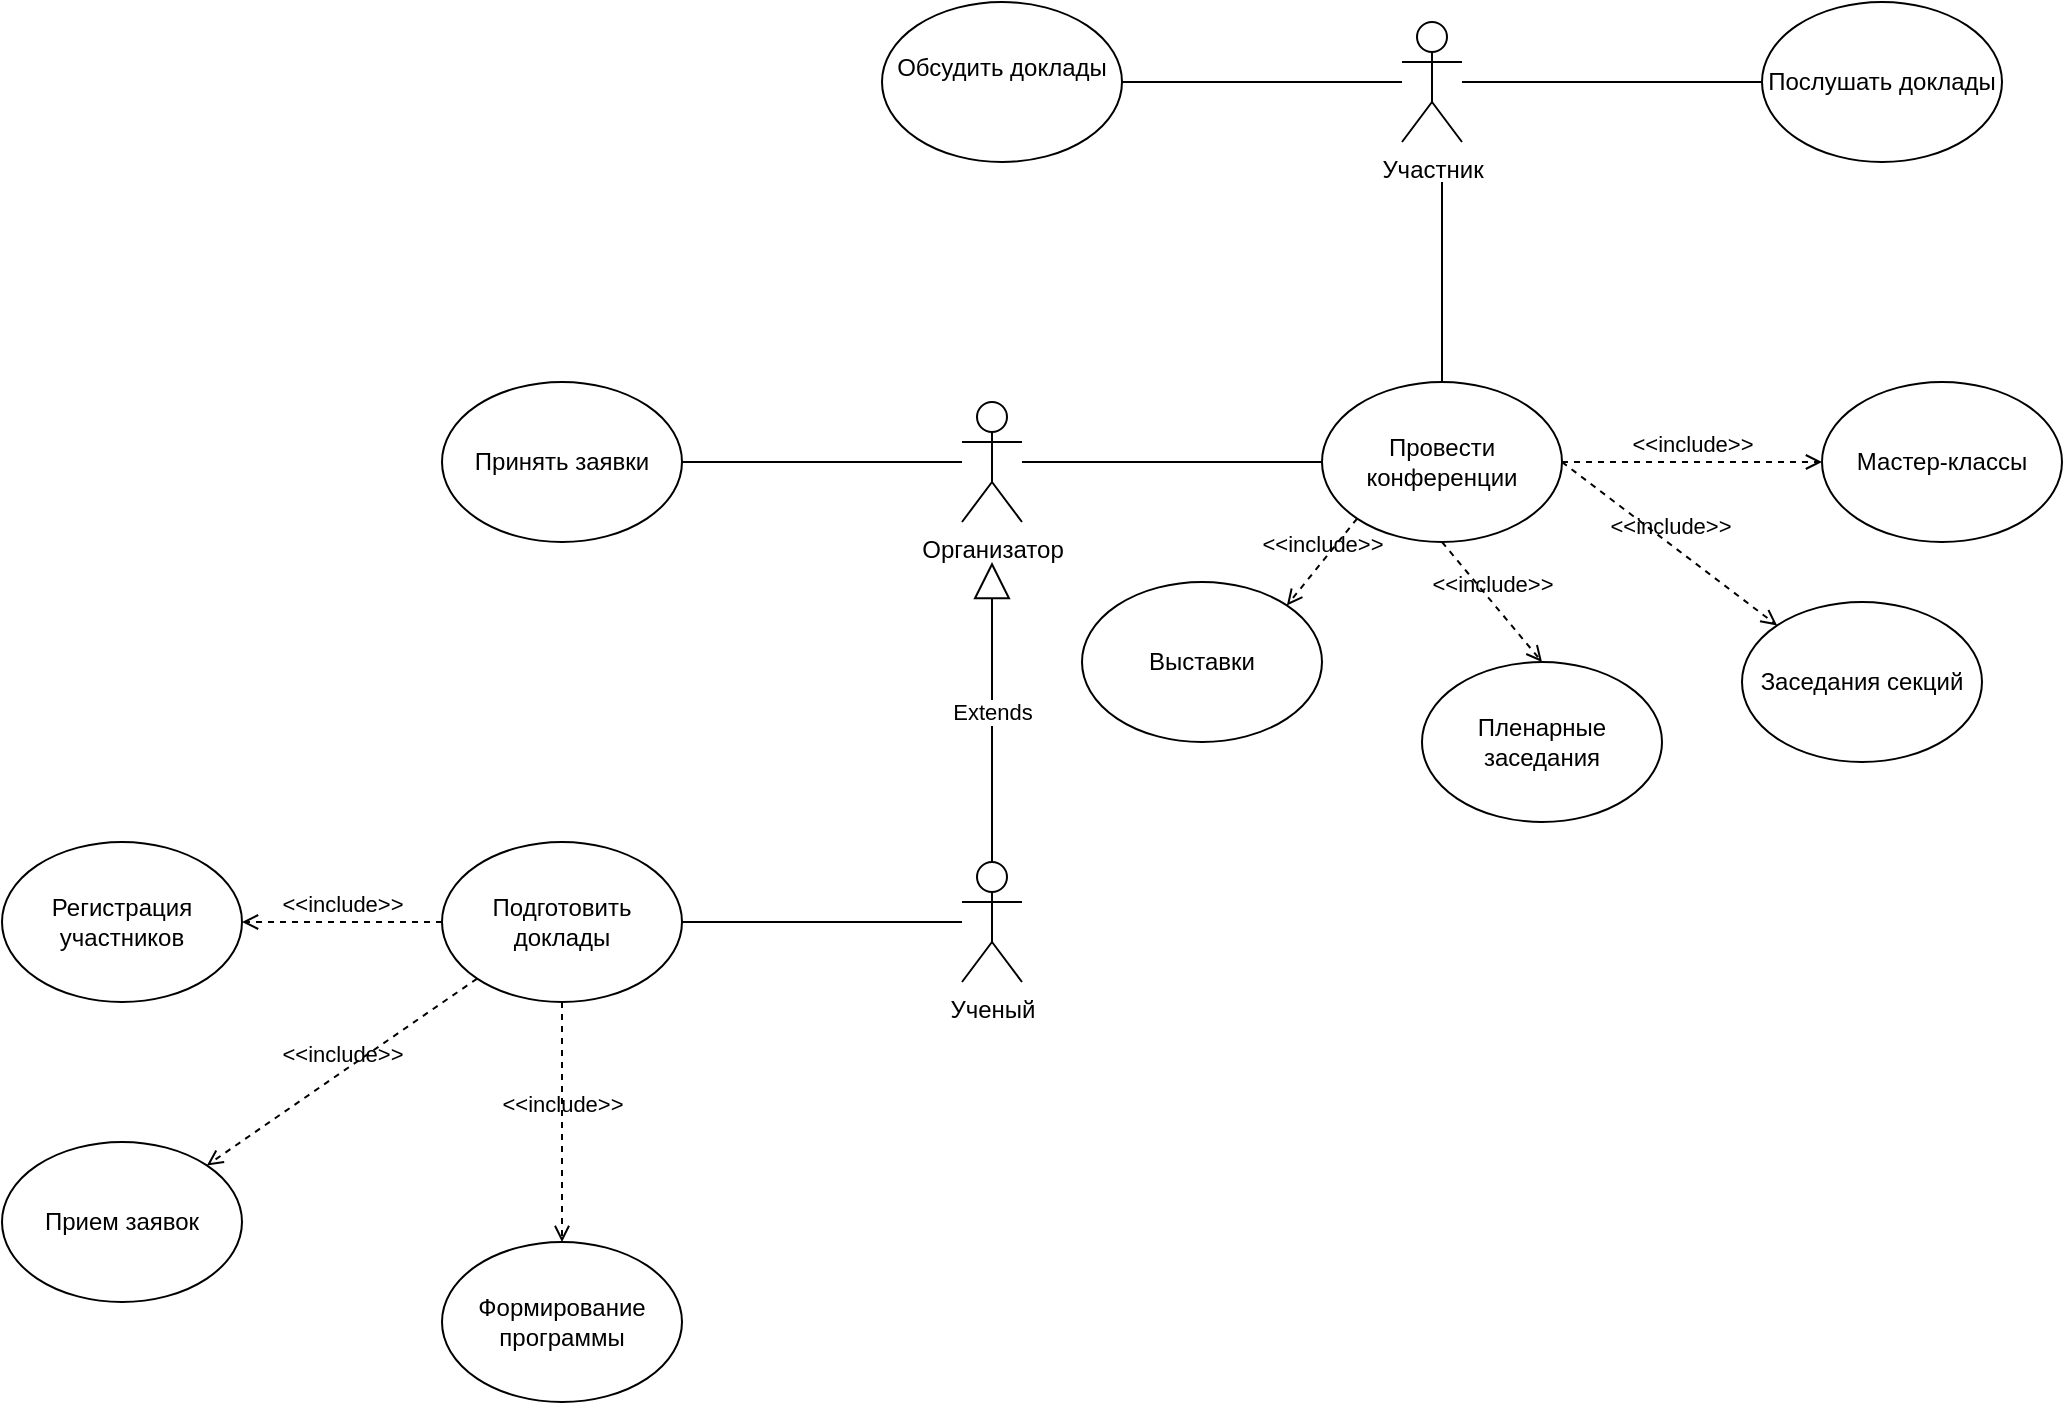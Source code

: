 <mxfile version="22.0.7" type="github">
  <diagram name="Страница — 1" id="DkrI1OynBvJTvUIXgYp9">
    <mxGraphModel dx="1441" dy="830" grid="1" gridSize="10" guides="1" tooltips="1" connect="1" arrows="1" fold="1" page="1" pageScale="1" pageWidth="1920" pageHeight="1200" math="0" shadow="0">
      <root>
        <mxCell id="0" />
        <mxCell id="1" parent="0" />
        <mxCell id="H64ML40B6IdmkQBdVBst-1" value="Ученый" style="shape=umlActor;verticalLabelPosition=bottom;verticalAlign=top;html=1;outlineConnect=0;" parent="1" vertex="1">
          <mxGeometry x="640" y="810" width="30" height="60" as="geometry" />
        </mxCell>
        <mxCell id="H64ML40B6IdmkQBdVBst-2" value="Организатор" style="shape=umlActor;verticalLabelPosition=bottom;verticalAlign=top;html=1;outlineConnect=0;" parent="1" vertex="1">
          <mxGeometry x="640" y="580" width="30" height="60" as="geometry" />
        </mxCell>
        <mxCell id="H64ML40B6IdmkQBdVBst-3" value="Подготовить доклады" style="ellipse;whiteSpace=wrap;html=1;" parent="1" vertex="1">
          <mxGeometry x="380" y="800" width="120" height="80" as="geometry" />
        </mxCell>
        <mxCell id="H64ML40B6IdmkQBdVBst-5" value="" style="endArrow=none;html=1;rounded=0;exitX=1;exitY=0.5;exitDx=0;exitDy=0;" parent="1" source="H64ML40B6IdmkQBdVBst-3" target="H64ML40B6IdmkQBdVBst-1" edge="1">
          <mxGeometry width="50" height="50" relative="1" as="geometry">
            <mxPoint x="540" y="850" as="sourcePoint" />
            <mxPoint x="590" y="800" as="targetPoint" />
          </mxGeometry>
        </mxCell>
        <mxCell id="H64ML40B6IdmkQBdVBst-9" value="Принять заявки" style="ellipse;whiteSpace=wrap;html=1;" parent="1" vertex="1">
          <mxGeometry x="380" y="570" width="120" height="80" as="geometry" />
        </mxCell>
        <mxCell id="H64ML40B6IdmkQBdVBst-10" value="" style="endArrow=none;html=1;rounded=0;exitX=1;exitY=0.5;exitDx=0;exitDy=0;" parent="1" source="H64ML40B6IdmkQBdVBst-9" target="H64ML40B6IdmkQBdVBst-2" edge="1">
          <mxGeometry width="50" height="50" relative="1" as="geometry">
            <mxPoint x="550" y="670" as="sourcePoint" />
            <mxPoint x="600" y="620" as="targetPoint" />
          </mxGeometry>
        </mxCell>
        <mxCell id="H64ML40B6IdmkQBdVBst-11" value="Провести конференции" style="ellipse;whiteSpace=wrap;html=1;" parent="1" vertex="1">
          <mxGeometry x="820" y="570" width="120" height="80" as="geometry" />
        </mxCell>
        <mxCell id="H64ML40B6IdmkQBdVBst-12" value="" style="endArrow=none;html=1;rounded=0;entryX=0;entryY=0.5;entryDx=0;entryDy=0;" parent="1" source="H64ML40B6IdmkQBdVBst-2" target="H64ML40B6IdmkQBdVBst-11" edge="1">
          <mxGeometry width="50" height="50" relative="1" as="geometry">
            <mxPoint x="730" y="640" as="sourcePoint" />
            <mxPoint x="780" y="590" as="targetPoint" />
          </mxGeometry>
        </mxCell>
        <mxCell id="H64ML40B6IdmkQBdVBst-13" value="Участник" style="shape=umlActor;verticalLabelPosition=bottom;verticalAlign=top;html=1;outlineConnect=0;" parent="1" vertex="1">
          <mxGeometry x="860" y="390" width="30" height="60" as="geometry" />
        </mxCell>
        <mxCell id="H64ML40B6IdmkQBdVBst-15" value="Послушать доклады" style="ellipse;whiteSpace=wrap;html=1;" parent="1" vertex="1">
          <mxGeometry x="1040" y="380" width="120" height="80" as="geometry" />
        </mxCell>
        <mxCell id="H64ML40B6IdmkQBdVBst-16" value="" style="endArrow=none;html=1;rounded=0;entryX=0;entryY=0.5;entryDx=0;entryDy=0;" parent="1" source="H64ML40B6IdmkQBdVBst-13" target="H64ML40B6IdmkQBdVBst-15" edge="1">
          <mxGeometry width="50" height="50" relative="1" as="geometry">
            <mxPoint x="940" y="470" as="sourcePoint" />
            <mxPoint x="990" y="420" as="targetPoint" />
          </mxGeometry>
        </mxCell>
        <mxCell id="H64ML40B6IdmkQBdVBst-18" value="Обсудить доклады&lt;br/&gt;&lt;br/&gt;" style="ellipse;whiteSpace=wrap;html=1;" parent="1" vertex="1">
          <mxGeometry x="600" y="380" width="120" height="80" as="geometry" />
        </mxCell>
        <mxCell id="H64ML40B6IdmkQBdVBst-20" value="" style="endArrow=none;html=1;rounded=0;exitX=1;exitY=0.5;exitDx=0;exitDy=0;" parent="1" source="H64ML40B6IdmkQBdVBst-18" target="H64ML40B6IdmkQBdVBst-13" edge="1">
          <mxGeometry width="50" height="50" relative="1" as="geometry">
            <mxPoint x="760" y="470" as="sourcePoint" />
            <mxPoint x="810" y="420" as="targetPoint" />
          </mxGeometry>
        </mxCell>
        <mxCell id="H64ML40B6IdmkQBdVBst-21" value="Формирование программы" style="ellipse;whiteSpace=wrap;html=1;" parent="1" vertex="1">
          <mxGeometry x="380" y="1000" width="120" height="80" as="geometry" />
        </mxCell>
        <mxCell id="H64ML40B6IdmkQBdVBst-22" value="Прием заявок" style="ellipse;whiteSpace=wrap;html=1;" parent="1" vertex="1">
          <mxGeometry x="160" y="950" width="120" height="80" as="geometry" />
        </mxCell>
        <mxCell id="H64ML40B6IdmkQBdVBst-23" value="Регистрация участников" style="ellipse;whiteSpace=wrap;html=1;" parent="1" vertex="1">
          <mxGeometry x="160" y="800" width="120" height="80" as="geometry" />
        </mxCell>
        <mxCell id="H64ML40B6IdmkQBdVBst-27" value="Пленарные заседания" style="ellipse;whiteSpace=wrap;html=1;" parent="1" vertex="1">
          <mxGeometry x="870" y="710" width="120" height="80" as="geometry" />
        </mxCell>
        <mxCell id="H64ML40B6IdmkQBdVBst-28" value="Заседания секций" style="ellipse;whiteSpace=wrap;html=1;" parent="1" vertex="1">
          <mxGeometry x="1030" y="680" width="120" height="80" as="geometry" />
        </mxCell>
        <mxCell id="H64ML40B6IdmkQBdVBst-29" value="Мастер-классы" style="ellipse;whiteSpace=wrap;html=1;" parent="1" vertex="1">
          <mxGeometry x="1070" y="570" width="120" height="80" as="geometry" />
        </mxCell>
        <mxCell id="H64ML40B6IdmkQBdVBst-30" value="Выставки" style="ellipse;whiteSpace=wrap;html=1;" parent="1" vertex="1">
          <mxGeometry x="700" y="670" width="120" height="80" as="geometry" />
        </mxCell>
        <mxCell id="q306AEXGnwyBVv8WoXtr-1" value="&amp;lt;&amp;lt;include&amp;gt;&amp;gt;" style="edgeStyle=none;html=1;endArrow=open;verticalAlign=bottom;dashed=1;labelBackgroundColor=none;rounded=0;exitX=1;exitY=0.5;exitDx=0;exitDy=0;entryX=0;entryY=0.5;entryDx=0;entryDy=0;" parent="1" source="H64ML40B6IdmkQBdVBst-11" target="H64ML40B6IdmkQBdVBst-29" edge="1">
          <mxGeometry width="160" relative="1" as="geometry">
            <mxPoint x="930" y="500" as="sourcePoint" />
            <mxPoint x="1090" y="500" as="targetPoint" />
          </mxGeometry>
        </mxCell>
        <mxCell id="q306AEXGnwyBVv8WoXtr-2" value="&amp;lt;&amp;lt;include&amp;gt;&amp;gt;" style="edgeStyle=none;html=1;endArrow=open;verticalAlign=bottom;dashed=1;labelBackgroundColor=none;rounded=0;entryX=0;entryY=0;entryDx=0;entryDy=0;exitX=1;exitY=0.5;exitDx=0;exitDy=0;" parent="1" source="H64ML40B6IdmkQBdVBst-11" target="H64ML40B6IdmkQBdVBst-28" edge="1">
          <mxGeometry width="160" relative="1" as="geometry">
            <mxPoint x="930" y="640" as="sourcePoint" />
            <mxPoint x="1090" y="640" as="targetPoint" />
          </mxGeometry>
        </mxCell>
        <mxCell id="q306AEXGnwyBVv8WoXtr-3" value="&amp;lt;&amp;lt;include&amp;gt;&amp;gt;" style="edgeStyle=none;html=1;endArrow=open;verticalAlign=bottom;dashed=1;labelBackgroundColor=none;rounded=0;exitX=0.5;exitY=1;exitDx=0;exitDy=0;entryX=0.5;entryY=0;entryDx=0;entryDy=0;" parent="1" source="H64ML40B6IdmkQBdVBst-11" target="H64ML40B6IdmkQBdVBst-27" edge="1">
          <mxGeometry width="160" relative="1" as="geometry">
            <mxPoint x="990" y="650" as="sourcePoint" />
            <mxPoint x="1150" y="650" as="targetPoint" />
          </mxGeometry>
        </mxCell>
        <mxCell id="q306AEXGnwyBVv8WoXtr-4" value="&amp;lt;&amp;lt;include&amp;gt;&amp;gt;" style="edgeStyle=none;html=1;endArrow=open;verticalAlign=bottom;dashed=1;labelBackgroundColor=none;rounded=0;exitX=0;exitY=1;exitDx=0;exitDy=0;entryX=1;entryY=0;entryDx=0;entryDy=0;" parent="1" source="H64ML40B6IdmkQBdVBst-11" target="H64ML40B6IdmkQBdVBst-30" edge="1">
          <mxGeometry width="160" relative="1" as="geometry">
            <mxPoint x="890" y="650" as="sourcePoint" />
            <mxPoint x="1050" y="650" as="targetPoint" />
          </mxGeometry>
        </mxCell>
        <mxCell id="q306AEXGnwyBVv8WoXtr-5" value="&amp;lt;&amp;lt;include&amp;gt;&amp;gt;" style="edgeStyle=none;html=1;endArrow=open;verticalAlign=bottom;dashed=1;labelBackgroundColor=none;rounded=0;exitX=0;exitY=0.5;exitDx=0;exitDy=0;entryX=1;entryY=0.5;entryDx=0;entryDy=0;" parent="1" source="H64ML40B6IdmkQBdVBst-3" target="H64ML40B6IdmkQBdVBst-23" edge="1">
          <mxGeometry width="160" relative="1" as="geometry">
            <mxPoint x="290" y="820" as="sourcePoint" />
            <mxPoint x="450" y="820" as="targetPoint" />
          </mxGeometry>
        </mxCell>
        <mxCell id="q306AEXGnwyBVv8WoXtr-6" value="&amp;lt;&amp;lt;include&amp;gt;&amp;gt;" style="edgeStyle=none;html=1;endArrow=open;verticalAlign=bottom;dashed=1;labelBackgroundColor=none;rounded=0;exitX=0;exitY=1;exitDx=0;exitDy=0;entryX=1;entryY=0;entryDx=0;entryDy=0;" parent="1" source="H64ML40B6IdmkQBdVBst-3" target="H64ML40B6IdmkQBdVBst-22" edge="1">
          <mxGeometry width="160" relative="1" as="geometry">
            <mxPoint x="260" y="910" as="sourcePoint" />
            <mxPoint x="420" y="910" as="targetPoint" />
          </mxGeometry>
        </mxCell>
        <mxCell id="q306AEXGnwyBVv8WoXtr-7" value="&amp;lt;&amp;lt;include&amp;gt;&amp;gt;" style="edgeStyle=none;html=1;endArrow=open;verticalAlign=bottom;dashed=1;labelBackgroundColor=none;rounded=0;exitX=0.5;exitY=1;exitDx=0;exitDy=0;entryX=0.5;entryY=0;entryDx=0;entryDy=0;" parent="1" source="H64ML40B6IdmkQBdVBst-3" target="H64ML40B6IdmkQBdVBst-21" edge="1">
          <mxGeometry width="160" relative="1" as="geometry">
            <mxPoint x="400" y="820" as="sourcePoint" />
            <mxPoint x="560" y="820" as="targetPoint" />
          </mxGeometry>
        </mxCell>
        <mxCell id="B2fv-hGOnmZZtYxq6cal-1" value="Extends" style="endArrow=block;endSize=16;endFill=0;html=1;rounded=0;exitX=0.5;exitY=0;exitDx=0;exitDy=0;exitPerimeter=0;" edge="1" parent="1" source="H64ML40B6IdmkQBdVBst-1">
          <mxGeometry width="160" relative="1" as="geometry">
            <mxPoint x="655" y="800" as="sourcePoint" />
            <mxPoint x="655" y="660" as="targetPoint" />
          </mxGeometry>
        </mxCell>
        <mxCell id="B2fv-hGOnmZZtYxq6cal-3" value="" style="endArrow=none;html=1;rounded=0;exitX=0.5;exitY=0;exitDx=0;exitDy=0;" edge="1" parent="1" source="H64ML40B6IdmkQBdVBst-11">
          <mxGeometry width="50" height="50" relative="1" as="geometry">
            <mxPoint x="850" y="550" as="sourcePoint" />
            <mxPoint x="880" y="470" as="targetPoint" />
          </mxGeometry>
        </mxCell>
      </root>
    </mxGraphModel>
  </diagram>
</mxfile>
